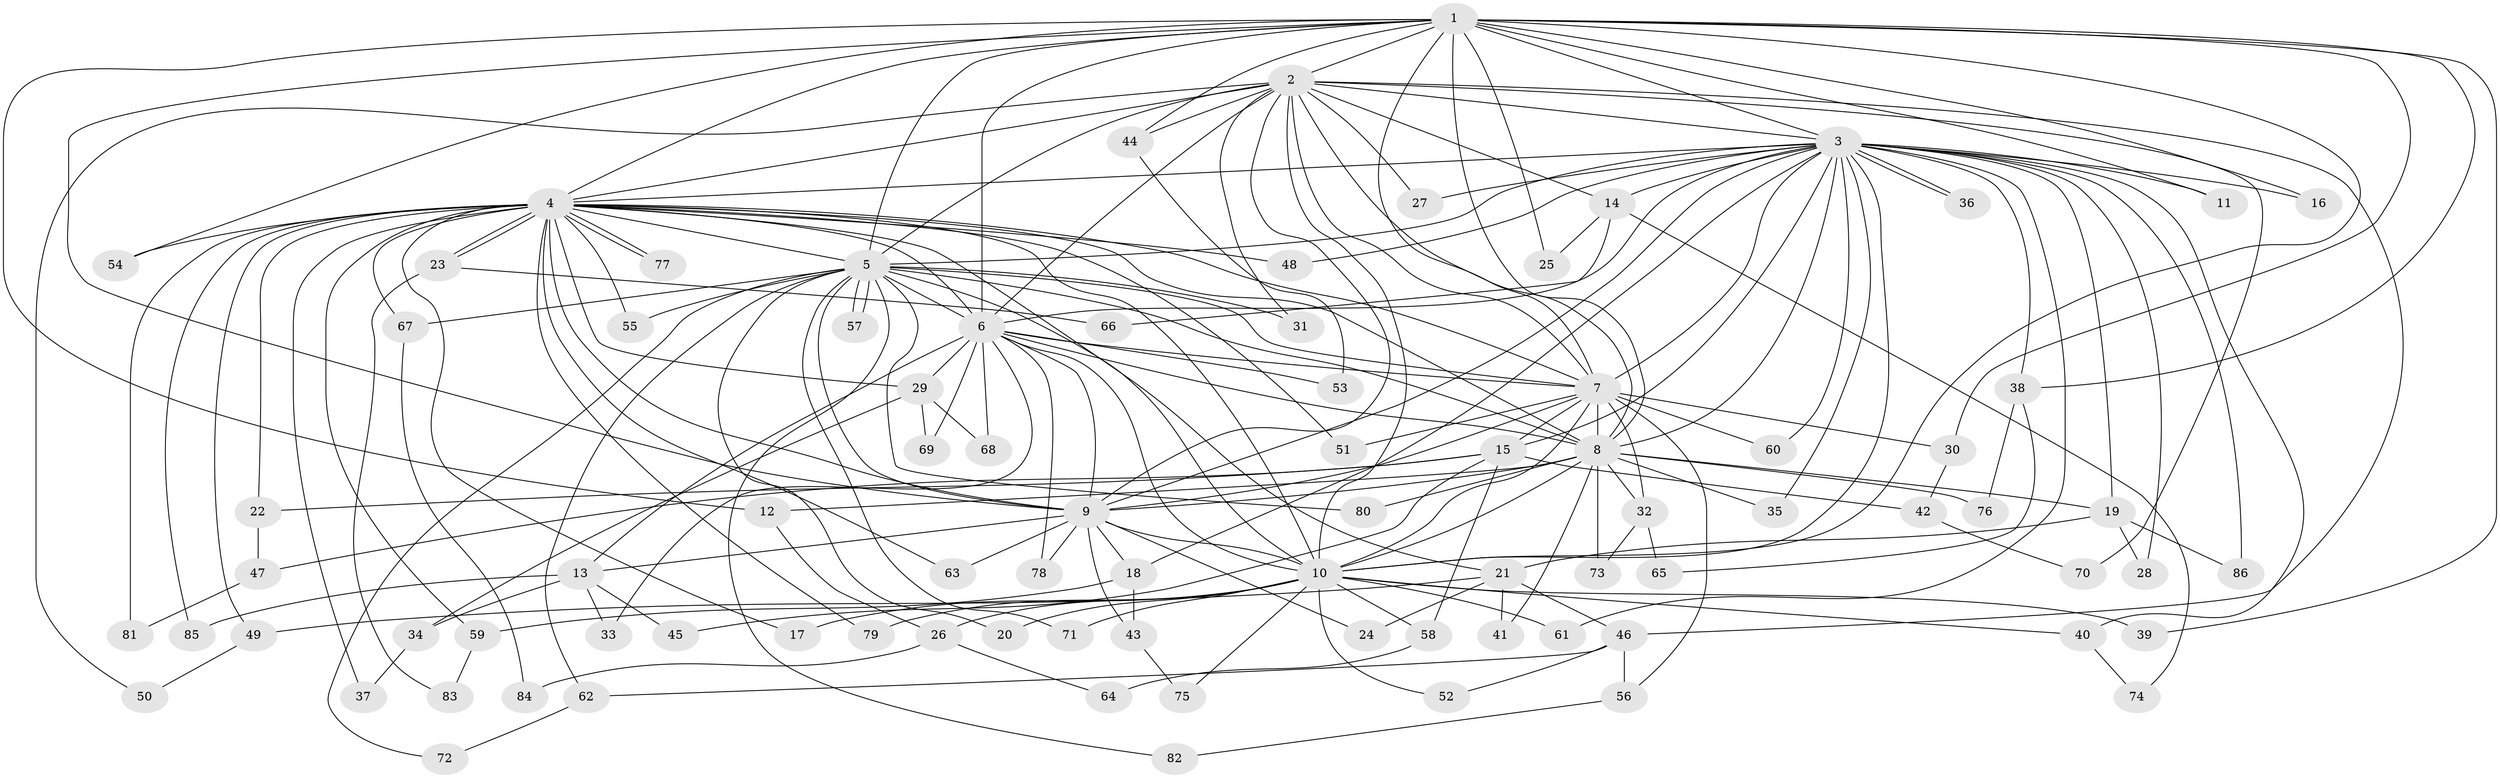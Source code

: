 // coarse degree distribution, {20: 0.016129032258064516, 14: 0.016129032258064516, 22: 0.016129032258064516, 24: 0.016129032258064516, 23: 0.016129032258064516, 11: 0.016129032258064516, 15: 0.016129032258064516, 18: 0.016129032258064516, 2: 0.4838709677419355, 3: 0.1935483870967742, 7: 0.03225806451612903, 5: 0.03225806451612903, 4: 0.0967741935483871, 6: 0.016129032258064516, 1: 0.016129032258064516}
// Generated by graph-tools (version 1.1) at 2025/51/02/27/25 19:51:42]
// undirected, 86 vertices, 197 edges
graph export_dot {
graph [start="1"]
  node [color=gray90,style=filled];
  1;
  2;
  3;
  4;
  5;
  6;
  7;
  8;
  9;
  10;
  11;
  12;
  13;
  14;
  15;
  16;
  17;
  18;
  19;
  20;
  21;
  22;
  23;
  24;
  25;
  26;
  27;
  28;
  29;
  30;
  31;
  32;
  33;
  34;
  35;
  36;
  37;
  38;
  39;
  40;
  41;
  42;
  43;
  44;
  45;
  46;
  47;
  48;
  49;
  50;
  51;
  52;
  53;
  54;
  55;
  56;
  57;
  58;
  59;
  60;
  61;
  62;
  63;
  64;
  65;
  66;
  67;
  68;
  69;
  70;
  71;
  72;
  73;
  74;
  75;
  76;
  77;
  78;
  79;
  80;
  81;
  82;
  83;
  84;
  85;
  86;
  1 -- 2;
  1 -- 3;
  1 -- 4;
  1 -- 5;
  1 -- 6;
  1 -- 7;
  1 -- 8;
  1 -- 9;
  1 -- 10;
  1 -- 11;
  1 -- 12;
  1 -- 16;
  1 -- 25;
  1 -- 30;
  1 -- 38;
  1 -- 39;
  1 -- 44;
  1 -- 54;
  2 -- 3;
  2 -- 4;
  2 -- 5;
  2 -- 6;
  2 -- 7;
  2 -- 8;
  2 -- 9;
  2 -- 10;
  2 -- 14;
  2 -- 27;
  2 -- 31;
  2 -- 44;
  2 -- 46;
  2 -- 50;
  2 -- 70;
  3 -- 4;
  3 -- 5;
  3 -- 6;
  3 -- 7;
  3 -- 8;
  3 -- 9;
  3 -- 10;
  3 -- 11;
  3 -- 14;
  3 -- 15;
  3 -- 16;
  3 -- 18;
  3 -- 19;
  3 -- 27;
  3 -- 28;
  3 -- 35;
  3 -- 36;
  3 -- 36;
  3 -- 38;
  3 -- 40;
  3 -- 48;
  3 -- 60;
  3 -- 61;
  3 -- 86;
  4 -- 5;
  4 -- 6;
  4 -- 7;
  4 -- 8;
  4 -- 9;
  4 -- 10;
  4 -- 17;
  4 -- 21;
  4 -- 22;
  4 -- 23;
  4 -- 23;
  4 -- 29;
  4 -- 37;
  4 -- 48;
  4 -- 49;
  4 -- 51;
  4 -- 54;
  4 -- 55;
  4 -- 59;
  4 -- 63;
  4 -- 67;
  4 -- 77;
  4 -- 77;
  4 -- 79;
  4 -- 81;
  4 -- 85;
  5 -- 6;
  5 -- 7;
  5 -- 8;
  5 -- 9;
  5 -- 10;
  5 -- 20;
  5 -- 31;
  5 -- 55;
  5 -- 57;
  5 -- 57;
  5 -- 62;
  5 -- 67;
  5 -- 71;
  5 -- 72;
  5 -- 80;
  5 -- 82;
  6 -- 7;
  6 -- 8;
  6 -- 9;
  6 -- 10;
  6 -- 13;
  6 -- 29;
  6 -- 33;
  6 -- 53;
  6 -- 68;
  6 -- 69;
  6 -- 78;
  7 -- 8;
  7 -- 9;
  7 -- 10;
  7 -- 15;
  7 -- 30;
  7 -- 32;
  7 -- 51;
  7 -- 56;
  7 -- 60;
  8 -- 9;
  8 -- 10;
  8 -- 12;
  8 -- 19;
  8 -- 32;
  8 -- 35;
  8 -- 41;
  8 -- 73;
  8 -- 76;
  8 -- 80;
  9 -- 10;
  9 -- 13;
  9 -- 18;
  9 -- 24;
  9 -- 43;
  9 -- 63;
  9 -- 78;
  10 -- 17;
  10 -- 20;
  10 -- 26;
  10 -- 39;
  10 -- 40;
  10 -- 52;
  10 -- 58;
  10 -- 61;
  10 -- 71;
  10 -- 75;
  10 -- 79;
  12 -- 26;
  13 -- 33;
  13 -- 34;
  13 -- 45;
  13 -- 85;
  14 -- 25;
  14 -- 66;
  14 -- 74;
  15 -- 22;
  15 -- 42;
  15 -- 45;
  15 -- 47;
  15 -- 58;
  18 -- 43;
  18 -- 59;
  19 -- 21;
  19 -- 28;
  19 -- 86;
  21 -- 24;
  21 -- 41;
  21 -- 46;
  21 -- 49;
  22 -- 47;
  23 -- 66;
  23 -- 83;
  26 -- 64;
  26 -- 84;
  29 -- 34;
  29 -- 68;
  29 -- 69;
  30 -- 42;
  32 -- 65;
  32 -- 73;
  34 -- 37;
  38 -- 65;
  38 -- 76;
  40 -- 74;
  42 -- 70;
  43 -- 75;
  44 -- 53;
  46 -- 52;
  46 -- 56;
  46 -- 62;
  47 -- 81;
  49 -- 50;
  56 -- 82;
  58 -- 64;
  59 -- 83;
  62 -- 72;
  67 -- 84;
}
